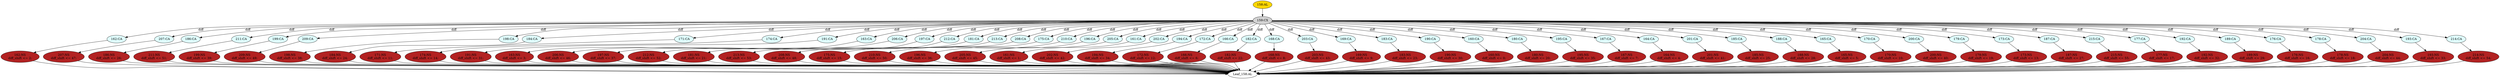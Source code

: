 strict digraph "" {
	node [label="\N"];
	"180:NS"	 [ast="<pyverilog.vparser.ast.NonblockingSubstitution object at 0x7f7d59d1cf10>",
		fillcolor=firebrick,
		label="180:NS
diff_shift <= 20;",
		statements="[<pyverilog.vparser.ast.NonblockingSubstitution object at 0x7f7d59d1cf10>]",
		style=filled,
		typ=NonblockingSubstitution];
	"Leaf_158:AL"	 [def_var="['diff_shift']",
		label="Leaf_158:AL"];
	"180:NS" -> "Leaf_158:AL"	 [cond="[]",
		lineno=None];
	"162:CA"	 [ast="<pyverilog.vparser.ast.Case object at 0x7f7d59d20910>",
		fillcolor=lightcyan,
		label="162:CA",
		statements="[]",
		style=filled,
		typ=Case];
	"162:NS"	 [ast="<pyverilog.vparser.ast.NonblockingSubstitution object at 0x7f7d59d20b50>",
		fillcolor=firebrick,
		label="162:NS
diff_shift <= 2;",
		statements="[<pyverilog.vparser.ast.NonblockingSubstitution object at 0x7f7d59d20b50>]",
		style=filled,
		typ=NonblockingSubstitution];
	"162:CA" -> "162:NS"	 [cond="[]",
		lineno=None];
	"197:NS"	 [ast="<pyverilog.vparser.ast.NonblockingSubstitution object at 0x7f7d59d20c90>",
		fillcolor=firebrick,
		label="197:NS
diff_shift <= 37;",
		statements="[<pyverilog.vparser.ast.NonblockingSubstitution object at 0x7f7d59d20c90>]",
		style=filled,
		typ=NonblockingSubstitution];
	"197:NS" -> "Leaf_158:AL"	 [cond="[]",
		lineno=None];
	"207:CA"	 [ast="<pyverilog.vparser.ast.Case object at 0x7f7d59d20dd0>",
		fillcolor=lightcyan,
		label="207:CA",
		statements="[]",
		style=filled,
		typ=Case];
	"207:NS"	 [ast="<pyverilog.vparser.ast.NonblockingSubstitution object at 0x7f7d59d20e50>",
		fillcolor=firebrick,
		label="207:NS
diff_shift <= 47;",
		statements="[<pyverilog.vparser.ast.NonblockingSubstitution object at 0x7f7d59d20e50>]",
		style=filled,
		typ=NonblockingSubstitution];
	"207:CA" -> "207:NS"	 [cond="[]",
		lineno=None];
	"186:CA"	 [ast="<pyverilog.vparser.ast.Case object at 0x7f7d59d20f90>",
		fillcolor=lightcyan,
		label="186:CA",
		statements="[]",
		style=filled,
		typ=Case];
	"186:NS"	 [ast="<pyverilog.vparser.ast.NonblockingSubstitution object at 0x7f7d59d26050>",
		fillcolor=firebrick,
		label="186:NS
diff_shift <= 26;",
		statements="[<pyverilog.vparser.ast.NonblockingSubstitution object at 0x7f7d59d26050>]",
		style=filled,
		typ=NonblockingSubstitution];
	"186:CA" -> "186:NS"	 [cond="[]",
		lineno=None];
	"172:NS"	 [ast="<pyverilog.vparser.ast.NonblockingSubstitution object at 0x7f7d59d26190>",
		fillcolor=firebrick,
		label="172:NS
diff_shift <= 12;",
		statements="[<pyverilog.vparser.ast.NonblockingSubstitution object at 0x7f7d59d26190>]",
		style=filled,
		typ=NonblockingSubstitution];
	"172:NS" -> "Leaf_158:AL"	 [cond="[]",
		lineno=None];
	"165:NS"	 [ast="<pyverilog.vparser.ast.NonblockingSubstitution object at 0x7f7d59d262d0>",
		fillcolor=firebrick,
		label="165:NS
diff_shift <= 5;",
		statements="[<pyverilog.vparser.ast.NonblockingSubstitution object at 0x7f7d59d262d0>]",
		style=filled,
		typ=NonblockingSubstitution];
	"165:NS" -> "Leaf_158:AL"	 [cond="[]",
		lineno=None];
	"211:CA"	 [ast="<pyverilog.vparser.ast.Case object at 0x7f7d59d26410>",
		fillcolor=lightcyan,
		label="211:CA",
		statements="[]",
		style=filled,
		typ=Case];
	"211:NS"	 [ast="<pyverilog.vparser.ast.NonblockingSubstitution object at 0x7f7d59d26490>",
		fillcolor=firebrick,
		label="211:NS
diff_shift <= 51;",
		statements="[<pyverilog.vparser.ast.NonblockingSubstitution object at 0x7f7d59d26490>]",
		style=filled,
		typ=NonblockingSubstitution];
	"211:CA" -> "211:NS"	 [cond="[]",
		lineno=None];
	"212:NS"	 [ast="<pyverilog.vparser.ast.NonblockingSubstitution object at 0x7f7d387e1890>",
		fillcolor=firebrick,
		label="212:NS
diff_shift <= 52;",
		statements="[<pyverilog.vparser.ast.NonblockingSubstitution object at 0x7f7d387e1890>]",
		style=filled,
		typ=NonblockingSubstitution];
	"212:NS" -> "Leaf_158:AL"	 [cond="[]",
		lineno=None];
	"199:CA"	 [ast="<pyverilog.vparser.ast.Case object at 0x7f7d59d26790>",
		fillcolor=lightcyan,
		label="199:CA",
		statements="[]",
		style=filled,
		typ=Case];
	"199:NS"	 [ast="<pyverilog.vparser.ast.NonblockingSubstitution object at 0x7f7d59d26810>",
		fillcolor=firebrick,
		label="199:NS
diff_shift <= 39;",
		statements="[<pyverilog.vparser.ast.NonblockingSubstitution object at 0x7f7d59d26810>]",
		style=filled,
		typ=NonblockingSubstitution];
	"199:CA" -> "199:NS"	 [cond="[]",
		lineno=None];
	"209:CA"	 [ast="<pyverilog.vparser.ast.Case object at 0x7f7d59d26990>",
		fillcolor=lightcyan,
		label="209:CA",
		statements="[]",
		style=filled,
		typ=Case];
	"209:NS"	 [ast="<pyverilog.vparser.ast.NonblockingSubstitution object at 0x7f7d59d26a10>",
		fillcolor=firebrick,
		label="209:NS
diff_shift <= 49;",
		statements="[<pyverilog.vparser.ast.NonblockingSubstitution object at 0x7f7d59d26a10>]",
		style=filled,
		typ=NonblockingSubstitution];
	"209:CA" -> "209:NS"	 [cond="[]",
		lineno=None];
	"193:NS"	 [ast="<pyverilog.vparser.ast.NonblockingSubstitution object at 0x7f7d59d26b90>",
		fillcolor=firebrick,
		label="193:NS
diff_shift <= 33;",
		statements="[<pyverilog.vparser.ast.NonblockingSubstitution object at 0x7f7d59d26b90>]",
		style=filled,
		typ=NonblockingSubstitution];
	"193:NS" -> "Leaf_158:AL"	 [cond="[]",
		lineno=None];
	"198:CA"	 [ast="<pyverilog.vparser.ast.Case object at 0x7f7d59d26cd0>",
		fillcolor=lightcyan,
		label="198:CA",
		statements="[]",
		style=filled,
		typ=Case];
	"198:NS"	 [ast="<pyverilog.vparser.ast.NonblockingSubstitution object at 0x7f7d59d26d50>",
		fillcolor=firebrick,
		label="198:NS
diff_shift <= 38;",
		statements="[<pyverilog.vparser.ast.NonblockingSubstitution object at 0x7f7d59d26d50>]",
		style=filled,
		typ=NonblockingSubstitution];
	"198:CA" -> "198:NS"	 [cond="[]",
		lineno=None];
	"204:NS"	 [ast="<pyverilog.vparser.ast.NonblockingSubstitution object at 0x7f7d59d26ed0>",
		fillcolor=firebrick,
		label="204:NS
diff_shift <= 44;",
		statements="[<pyverilog.vparser.ast.NonblockingSubstitution object at 0x7f7d59d26ed0>]",
		style=filled,
		typ=NonblockingSubstitution];
	"204:NS" -> "Leaf_158:AL"	 [cond="[]",
		lineno=None];
	"189:NS"	 [ast="<pyverilog.vparser.ast.NonblockingSubstitution object at 0x7f7d59d1cdd0>",
		fillcolor=firebrick,
		label="189:NS
diff_shift <= 29;",
		statements="[<pyverilog.vparser.ast.NonblockingSubstitution object at 0x7f7d59d1cdd0>]",
		style=filled,
		typ=NonblockingSubstitution];
	"189:NS" -> "Leaf_158:AL"	 [cond="[]",
		lineno=None];
	"184:CA"	 [ast="<pyverilog.vparser.ast.Case object at 0x7f7d382ceb10>",
		fillcolor=lightcyan,
		label="184:CA",
		statements="[]",
		style=filled,
		typ=Case];
	"184:NS"	 [ast="<pyverilog.vparser.ast.NonblockingSubstitution object at 0x7f7d382ce410>",
		fillcolor=firebrick,
		label="184:NS
diff_shift <= 24;",
		statements="[<pyverilog.vparser.ast.NonblockingSubstitution object at 0x7f7d382ce410>]",
		style=filled,
		typ=NonblockingSubstitution];
	"184:CA" -> "184:NS"	 [cond="[]",
		lineno=None];
	"171:CA"	 [ast="<pyverilog.vparser.ast.Case object at 0x7f7d387e1110>",
		fillcolor=lightcyan,
		label="171:CA",
		statements="[]",
		style=filled,
		typ=Case];
	"171:NS"	 [ast="<pyverilog.vparser.ast.NonblockingSubstitution object at 0x7f7d387e1b50>",
		fillcolor=firebrick,
		label="171:NS
diff_shift <= 11;",
		statements="[<pyverilog.vparser.ast.NonblockingSubstitution object at 0x7f7d387e1b50>]",
		style=filled,
		typ=NonblockingSubstitution];
	"171:CA" -> "171:NS"	 [cond="[]",
		lineno=None];
	"174:CA"	 [ast="<pyverilog.vparser.ast.Case object at 0x7f7d382d5390>",
		fillcolor=lightcyan,
		label="174:CA",
		statements="[]",
		style=filled,
		typ=Case];
	"174:NS"	 [ast="<pyverilog.vparser.ast.NonblockingSubstitution object at 0x7f7d382d5bd0>",
		fillcolor=firebrick,
		label="174:NS
diff_shift <= 14;",
		statements="[<pyverilog.vparser.ast.NonblockingSubstitution object at 0x7f7d382d5bd0>]",
		style=filled,
		typ=NonblockingSubstitution];
	"174:CA" -> "174:NS"	 [cond="[]",
		lineno=None];
	"191:CA"	 [ast="<pyverilog.vparser.ast.Case object at 0x7f7d387e1c50>",
		fillcolor=lightcyan,
		label="191:CA",
		statements="[]",
		style=filled,
		typ=Case];
	"191:NS"	 [ast="<pyverilog.vparser.ast.NonblockingSubstitution object at 0x7f7d387e1dd0>",
		fillcolor=firebrick,
		label="191:NS
diff_shift <= 31;",
		statements="[<pyverilog.vparser.ast.NonblockingSubstitution object at 0x7f7d387e1dd0>]",
		style=filled,
		typ=NonblockingSubstitution];
	"191:CA" -> "191:NS"	 [cond="[]",
		lineno=None];
	"163:CA"	 [ast="<pyverilog.vparser.ast.Case object at 0x7f7d59d265d0>",
		fillcolor=lightcyan,
		label="163:CA",
		statements="[]",
		style=filled,
		typ=Case];
	"163:NS"	 [ast="<pyverilog.vparser.ast.NonblockingSubstitution object at 0x7f7d59d26650>",
		fillcolor=firebrick,
		label="163:NS
diff_shift <= 3;",
		statements="[<pyverilog.vparser.ast.NonblockingSubstitution object at 0x7f7d59d26650>]",
		style=filled,
		typ=NonblockingSubstitution];
	"163:CA" -> "163:NS"	 [cond="[]",
		lineno=None];
	"167:NS"	 [ast="<pyverilog.vparser.ast.NonblockingSubstitution object at 0x7f7d387e18d0>",
		fillcolor=firebrick,
		label="167:NS
diff_shift <= 7;",
		statements="[<pyverilog.vparser.ast.NonblockingSubstitution object at 0x7f7d387e18d0>]",
		style=filled,
		typ=NonblockingSubstitution];
	"167:NS" -> "Leaf_158:AL"	 [cond="[]",
		lineno=None];
	"176:NS"	 [ast="<pyverilog.vparser.ast.NonblockingSubstitution object at 0x7f7d387e1090>",
		fillcolor=firebrick,
		label="176:NS
diff_shift <= 16;",
		statements="[<pyverilog.vparser.ast.NonblockingSubstitution object at 0x7f7d387e1090>]",
		style=filled,
		typ=NonblockingSubstitution];
	"176:NS" -> "Leaf_158:AL"	 [cond="[]",
		lineno=None];
	"206:CA"	 [ast="<pyverilog.vparser.ast.Case object at 0x7f7d387e1e10>",
		fillcolor=lightcyan,
		label="206:CA",
		statements="[]",
		style=filled,
		typ=Case];
	"206:NS"	 [ast="<pyverilog.vparser.ast.NonblockingSubstitution object at 0x7f7d387e1d90>",
		fillcolor=firebrick,
		label="206:NS
diff_shift <= 46;",
		statements="[<pyverilog.vparser.ast.NonblockingSubstitution object at 0x7f7d387e1d90>]",
		style=filled,
		typ=NonblockingSubstitution];
	"206:CA" -> "206:NS"	 [cond="[]",
		lineno=None];
	"159:CX"	 [ast="<pyverilog.vparser.ast.CasexStatement object at 0x7f7d38e7ae90>",
		fillcolor=lightgray,
		label="159:CX",
		statements="[]",
		style=filled,
		typ=CasexStatement];
	"159:CX" -> "162:CA"	 [cond="['diff']",
		label=diff,
		lineno=159];
	"159:CX" -> "207:CA"	 [cond="['diff']",
		label=diff,
		lineno=159];
	"159:CX" -> "186:CA"	 [cond="['diff']",
		label=diff,
		lineno=159];
	"159:CX" -> "211:CA"	 [cond="['diff']",
		label=diff,
		lineno=159];
	"159:CX" -> "199:CA"	 [cond="['diff']",
		label=diff,
		lineno=159];
	"159:CX" -> "209:CA"	 [cond="['diff']",
		label=diff,
		lineno=159];
	"159:CX" -> "198:CA"	 [cond="['diff']",
		label=diff,
		lineno=159];
	"159:CX" -> "184:CA"	 [cond="['diff']",
		label=diff,
		lineno=159];
	"159:CX" -> "171:CA"	 [cond="['diff']",
		label=diff,
		lineno=159];
	"159:CX" -> "174:CA"	 [cond="['diff']",
		label=diff,
		lineno=159];
	"159:CX" -> "191:CA"	 [cond="['diff']",
		label=diff,
		lineno=159];
	"159:CX" -> "163:CA"	 [cond="['diff']",
		label=diff,
		lineno=159];
	"159:CX" -> "206:CA"	 [cond="['diff']",
		label=diff,
		lineno=159];
	"197:CA"	 [ast="<pyverilog.vparser.ast.Case object at 0x7f7d59d3ad90>",
		fillcolor=lightcyan,
		label="197:CA",
		statements="[]",
		style=filled,
		typ=Case];
	"159:CX" -> "197:CA"	 [cond="['diff']",
		label=diff,
		lineno=159];
	"212:CA"	 [ast="<pyverilog.vparser.ast.Case object at 0x7f7d59cc3d90>",
		fillcolor=lightcyan,
		label="212:CA",
		statements="[]",
		style=filled,
		typ=Case];
	"159:CX" -> "212:CA"	 [cond="['diff']",
		label=diff,
		lineno=159];
	"181:CA"	 [ast="<pyverilog.vparser.ast.Case object at 0x7f7d59d315d0>",
		fillcolor=lightcyan,
		label="181:CA",
		statements="[]",
		style=filled,
		typ=Case];
	"159:CX" -> "181:CA"	 [cond="['diff']",
		label=diff,
		lineno=159];
	"213:CA"	 [ast="<pyverilog.vparser.ast.Case object at 0x7f7d59cc3e10>",
		fillcolor=lightcyan,
		label="213:CA",
		statements="[]",
		style=filled,
		typ=Case];
	"159:CX" -> "213:CA"	 [cond="['diff']",
		label=diff,
		lineno=159];
	"208:CA"	 [ast="<pyverilog.vparser.ast.Case object at 0x7f7d59cc3950>",
		fillcolor=lightcyan,
		label="208:CA",
		statements="[]",
		style=filled,
		typ=Case];
	"159:CX" -> "208:CA"	 [cond="['diff']",
		label=diff,
		lineno=159];
	"175:CA"	 [ast="<pyverilog.vparser.ast.Case object at 0x7f7d382d5610>",
		fillcolor=lightcyan,
		label="175:CA",
		statements="[]",
		style=filled,
		typ=Case];
	"159:CX" -> "175:CA"	 [cond="['diff']",
		label=diff,
		lineno=159];
	"210:CA"	 [ast="<pyverilog.vparser.ast.Case object at 0x7f7d59cc3b50>",
		fillcolor=lightcyan,
		label="210:CA",
		statements="[]",
		style=filled,
		typ=Case];
	"159:CX" -> "210:CA"	 [cond="['diff']",
		label=diff,
		lineno=159];
	"196:CA"	 [ast="<pyverilog.vparser.ast.Case object at 0x7f7d59d3ab90>",
		fillcolor=lightcyan,
		label="196:CA",
		statements="[]",
		style=filled,
		typ=Case];
	"159:CX" -> "196:CA"	 [cond="['diff']",
		label=diff,
		lineno=159];
	"205:CA"	 [ast="<pyverilog.vparser.ast.Case object at 0x7f7d59cc3750>",
		fillcolor=lightcyan,
		label="205:CA",
		statements="[]",
		style=filled,
		typ=Case];
	"159:CX" -> "205:CA"	 [cond="['diff']",
		label=diff,
		lineno=159];
	"161:CA"	 [ast="<pyverilog.vparser.ast.Case object at 0x7f7d38a797d0>",
		fillcolor=lightcyan,
		label="161:CA",
		statements="[]",
		style=filled,
		typ=Case];
	"159:CX" -> "161:CA"	 [cond="['diff']",
		label=diff,
		lineno=159];
	"202:CA"	 [ast="<pyverilog.vparser.ast.Case object at 0x7f7d59cc32d0>",
		fillcolor=lightcyan,
		label="202:CA",
		statements="[]",
		style=filled,
		typ=Case];
	"159:CX" -> "202:CA"	 [cond="['diff']",
		label=diff,
		lineno=159];
	"194:CA"	 [ast="<pyverilog.vparser.ast.Case object at 0x7f7d59d3a790>",
		fillcolor=lightcyan,
		label="194:CA",
		statements="[]",
		style=filled,
		typ=Case];
	"159:CX" -> "194:CA"	 [cond="['diff']",
		label=diff,
		lineno=159];
	"172:CA"	 [ast="<pyverilog.vparser.ast.Case object at 0x7f7d382d5c90>",
		fillcolor=lightcyan,
		label="172:CA",
		statements="[]",
		style=filled,
		typ=Case];
	"159:CX" -> "172:CA"	 [cond="['diff']",
		label=diff,
		lineno=159];
	"166:CA"	 [ast="<pyverilog.vparser.ast.Case object at 0x7f7d38a79f10>",
		fillcolor=lightcyan,
		label="166:CA",
		statements="[]",
		style=filled,
		typ=Case];
	"159:CX" -> "166:CA"	 [cond="['diff']",
		label=diff,
		lineno=159];
	"182:CA"	 [ast="<pyverilog.vparser.ast.Case object at 0x7f7d59d317d0>",
		fillcolor=lightcyan,
		label="182:CA",
		statements="[]",
		style=filled,
		typ=Case];
	"159:CX" -> "182:CA"	 [cond="['diff']",
		label=diff,
		lineno=159];
	"168:CA"	 [ast="<pyverilog.vparser.ast.Case object at 0x7f7d382d5cd0>",
		fillcolor=lightcyan,
		label="168:CA",
		statements="[]",
		style=filled,
		typ=Case];
	"159:CX" -> "168:CA"	 [cond="['diff']",
		label=diff,
		lineno=159];
	"203:CA"	 [ast="<pyverilog.vparser.ast.Case object at 0x7f7d59cc3450>",
		fillcolor=lightcyan,
		label="203:CA",
		statements="[]",
		style=filled,
		typ=Case];
	"159:CX" -> "203:CA"	 [cond="['diff']",
		label=diff,
		lineno=159];
	"169:CA"	 [ast="<pyverilog.vparser.ast.Case object at 0x7f7d382d5410>",
		fillcolor=lightcyan,
		label="169:CA",
		statements="[]",
		style=filled,
		typ=Case];
	"159:CX" -> "169:CA"	 [cond="['diff']",
		label=diff,
		lineno=159];
	"183:CA"	 [ast="<pyverilog.vparser.ast.Case object at 0x7f7d59d319d0>",
		fillcolor=lightcyan,
		label="183:CA",
		statements="[]",
		style=filled,
		typ=Case];
	"159:CX" -> "183:CA"	 [cond="['diff']",
		label=diff,
		lineno=159];
	"190:CA"	 [ast="<pyverilog.vparser.ast.Case object at 0x7f7d59d3a2d0>",
		fillcolor=lightcyan,
		label="190:CA",
		statements="[]",
		style=filled,
		typ=Case];
	"159:CX" -> "190:CA"	 [cond="['diff']",
		label=diff,
		lineno=159];
	"160:CA"	 [ast="<pyverilog.vparser.ast.Case object at 0x7f7d38a7edd0>",
		fillcolor=lightcyan,
		label="160:CA",
		statements="[]",
		style=filled,
		typ=Case];
	"159:CX" -> "160:CA"	 [cond="['diff']",
		label=diff,
		lineno=159];
	"180:CA"	 [ast="<pyverilog.vparser.ast.Case object at 0x7f7d59d31510>",
		fillcolor=lightcyan,
		label="180:CA",
		statements="[]",
		style=filled,
		typ=Case];
	"159:CX" -> "180:CA"	 [cond="['diff']",
		label=diff,
		lineno=159];
	"195:CA"	 [ast="<pyverilog.vparser.ast.Case object at 0x7f7d59d3a990>",
		fillcolor=lightcyan,
		label="195:CA",
		statements="[]",
		style=filled,
		typ=Case];
	"159:CX" -> "195:CA"	 [cond="['diff']",
		label=diff,
		lineno=159];
	"167:CA"	 [ast="<pyverilog.vparser.ast.Case object at 0x7f7d382d5150>",
		fillcolor=lightcyan,
		label="167:CA",
		statements="[]",
		style=filled,
		typ=Case];
	"159:CX" -> "167:CA"	 [cond="['diff']",
		label=diff,
		lineno=159];
	"164:CA"	 [ast="<pyverilog.vparser.ast.Case object at 0x7f7d38a795d0>",
		fillcolor=lightcyan,
		label="164:CA",
		statements="[]",
		style=filled,
		typ=Case];
	"159:CX" -> "164:CA"	 [cond="['diff']",
		label=diff,
		lineno=159];
	"201:CA"	 [ast="<pyverilog.vparser.ast.Case object at 0x7f7d59cc3090>",
		fillcolor=lightcyan,
		label="201:CA",
		statements="[]",
		style=filled,
		typ=Case];
	"159:CX" -> "201:CA"	 [cond="['diff']",
		label=diff,
		lineno=159];
	"185:CA"	 [ast="<pyverilog.vparser.ast.Case object at 0x7f7d59d31bd0>",
		fillcolor=lightcyan,
		label="185:CA",
		statements="[]",
		style=filled,
		typ=Case];
	"159:CX" -> "185:CA"	 [cond="['diff']",
		label=diff,
		lineno=159];
	"188:CA"	 [ast="<pyverilog.vparser.ast.Case object at 0x7f7d59d31fd0>",
		fillcolor=lightcyan,
		label="188:CA",
		statements="[]",
		style=filled,
		typ=Case];
	"159:CX" -> "188:CA"	 [cond="['diff']",
		label=diff,
		lineno=159];
	"165:CA"	 [ast="<pyverilog.vparser.ast.Case object at 0x7f7d38a793d0>",
		fillcolor=lightcyan,
		label="165:CA",
		statements="[]",
		style=filled,
		typ=Case];
	"159:CX" -> "165:CA"	 [cond="['diff']",
		label=diff,
		lineno=159];
	"170:CA"	 [ast="<pyverilog.vparser.ast.Case object at 0x7f7d382d5110>",
		fillcolor=lightcyan,
		label="170:CA",
		statements="[]",
		style=filled,
		typ=Case];
	"159:CX" -> "170:CA"	 [cond="['diff']",
		label=diff,
		lineno=159];
	"200:CA"	 [ast="<pyverilog.vparser.ast.Case object at 0x7f7d59d3ae50>",
		fillcolor=lightcyan,
		label="200:CA",
		statements="[]",
		style=filled,
		typ=Case];
	"159:CX" -> "200:CA"	 [cond="['diff']",
		label=diff,
		lineno=159];
	"179:CA"	 [ast="<pyverilog.vparser.ast.Case object at 0x7f7d59d31310>",
		fillcolor=lightcyan,
		label="179:CA",
		statements="[]",
		style=filled,
		typ=Case];
	"159:CX" -> "179:CA"	 [cond="['diff']",
		label=diff,
		lineno=159];
	"173:CA"	 [ast="<pyverilog.vparser.ast.Case object at 0x7f7d382d50d0>",
		fillcolor=lightcyan,
		label="173:CA",
		statements="[]",
		style=filled,
		typ=Case];
	"159:CX" -> "173:CA"	 [cond="['diff']",
		label=diff,
		lineno=159];
	"187:CA"	 [ast="<pyverilog.vparser.ast.Case object at 0x7f7d59d31dd0>",
		fillcolor=lightcyan,
		label="187:CA",
		statements="[]",
		style=filled,
		typ=Case];
	"159:CX" -> "187:CA"	 [cond="['diff']",
		label=diff,
		lineno=159];
	"215:CA"	 [ast="<pyverilog.vparser.ast.Case object at 0x7f7d59ccc250>",
		fillcolor=lightcyan,
		label="215:CA",
		statements="[]",
		style=filled,
		typ=Case];
	"159:CX" -> "215:CA"	 [cond="['diff']",
		label=diff,
		lineno=159];
	"177:CA"	 [ast="<pyverilog.vparser.ast.Case object at 0x7f7d59d31050>",
		fillcolor=lightcyan,
		label="177:CA",
		statements="[]",
		style=filled,
		typ=Case];
	"159:CX" -> "177:CA"	 [cond="['diff']",
		label=diff,
		lineno=159];
	"192:CA"	 [ast="<pyverilog.vparser.ast.Case object at 0x7f7d59d3a4d0>",
		fillcolor=lightcyan,
		label="192:CA",
		statements="[]",
		style=filled,
		typ=Case];
	"159:CX" -> "192:CA"	 [cond="['diff']",
		label=diff,
		lineno=159];
	"189:CA"	 [ast="<pyverilog.vparser.ast.Case object at 0x7f7d59d3a210>",
		fillcolor=lightcyan,
		label="189:CA",
		statements="[]",
		style=filled,
		typ=Case];
	"159:CX" -> "189:CA"	 [cond="['diff']",
		label=diff,
		lineno=159];
	"176:CA"	 [ast="<pyverilog.vparser.ast.Case object at 0x7f7d387d9dd0>",
		fillcolor=lightcyan,
		label="176:CA",
		statements="[]",
		style=filled,
		typ=Case];
	"159:CX" -> "176:CA"	 [cond="['diff']",
		label=diff,
		lineno=159];
	"178:CA"	 [ast="<pyverilog.vparser.ast.Case object at 0x7f7d59d31110>",
		fillcolor=lightcyan,
		label="178:CA",
		statements="[]",
		style=filled,
		typ=Case];
	"159:CX" -> "178:CA"	 [cond="['diff']",
		label=diff,
		lineno=159];
	"204:CA"	 [ast="<pyverilog.vparser.ast.Case object at 0x7f7d59cc3690>",
		fillcolor=lightcyan,
		label="204:CA",
		statements="[]",
		style=filled,
		typ=Case];
	"159:CX" -> "204:CA"	 [cond="['diff']",
		label=diff,
		lineno=159];
	"193:CA"	 [ast="<pyverilog.vparser.ast.Case object at 0x7f7d59d3a6d0>",
		fillcolor=lightcyan,
		label="193:CA",
		statements="[]",
		style=filled,
		typ=Case];
	"159:CX" -> "193:CA"	 [cond="['diff']",
		label=diff,
		lineno=159];
	"214:CA"	 [ast="<pyverilog.vparser.ast.Case object at 0x7f7d59ccc050>",
		fillcolor=lightcyan,
		label="214:CA",
		statements="[]",
		style=filled,
		typ=Case];
	"159:CX" -> "214:CA"	 [cond="['diff']",
		label=diff,
		lineno=159];
	"192:NS"	 [ast="<pyverilog.vparser.ast.NonblockingSubstitution object at 0x7f7d59d3a550>",
		fillcolor=firebrick,
		label="192:NS
diff_shift <= 32;",
		statements="[<pyverilog.vparser.ast.NonblockingSubstitution object at 0x7f7d59d3a550>]",
		style=filled,
		typ=NonblockingSubstitution];
	"192:NS" -> "Leaf_158:AL"	 [cond="[]",
		lineno=None];
	"215:NS"	 [ast="<pyverilog.vparser.ast.NonblockingSubstitution object at 0x7f7d59ccc2d0>",
		fillcolor=firebrick,
		label="215:NS
diff_shift <= 55;",
		statements="[<pyverilog.vparser.ast.NonblockingSubstitution object at 0x7f7d59ccc2d0>]",
		style=filled,
		typ=NonblockingSubstitution];
	"215:NS" -> "Leaf_158:AL"	 [cond="[]",
		lineno=None];
	"166:NS"	 [ast="<pyverilog.vparser.ast.NonblockingSubstitution object at 0x7f7d38a79d50>",
		fillcolor=firebrick,
		label="166:NS
diff_shift <= 6;",
		statements="[<pyverilog.vparser.ast.NonblockingSubstitution object at 0x7f7d38a79d50>]",
		style=filled,
		typ=NonblockingSubstitution];
	"166:NS" -> "Leaf_158:AL"	 [cond="[]",
		lineno=None];
	"163:NS" -> "Leaf_158:AL"	 [cond="[]",
		lineno=None];
	"197:CA" -> "197:NS"	 [cond="[]",
		lineno=None];
	"212:CA" -> "212:NS"	 [cond="[]",
		lineno=None];
	"181:NS"	 [ast="<pyverilog.vparser.ast.NonblockingSubstitution object at 0x7f7d59d31650>",
		fillcolor=firebrick,
		label="181:NS
diff_shift <= 21;",
		statements="[<pyverilog.vparser.ast.NonblockingSubstitution object at 0x7f7d59d31650>]",
		style=filled,
		typ=NonblockingSubstitution];
	"181:CA" -> "181:NS"	 [cond="[]",
		lineno=None];
	"213:NS"	 [ast="<pyverilog.vparser.ast.NonblockingSubstitution object at 0x7f7d59cc3e90>",
		fillcolor=firebrick,
		label="213:NS
diff_shift <= 53;",
		statements="[<pyverilog.vparser.ast.NonblockingSubstitution object at 0x7f7d59cc3e90>]",
		style=filled,
		typ=NonblockingSubstitution];
	"213:CA" -> "213:NS"	 [cond="[]",
		lineno=None];
	"177:NS"	 [ast="<pyverilog.vparser.ast.NonblockingSubstitution object at 0x7f7d387e10d0>",
		fillcolor=firebrick,
		label="177:NS
diff_shift <= 17;",
		statements="[<pyverilog.vparser.ast.NonblockingSubstitution object at 0x7f7d387e10d0>]",
		style=filled,
		typ=NonblockingSubstitution];
	"177:NS" -> "Leaf_158:AL"	 [cond="[]",
		lineno=None];
	"214:NS"	 [ast="<pyverilog.vparser.ast.NonblockingSubstitution object at 0x7f7d59ccc0d0>",
		fillcolor=firebrick,
		label="214:NS
diff_shift <= 54;",
		statements="[<pyverilog.vparser.ast.NonblockingSubstitution object at 0x7f7d59ccc0d0>]",
		style=filled,
		typ=NonblockingSubstitution];
	"214:NS" -> "Leaf_158:AL"	 [cond="[]",
		lineno=None];
	"178:NS"	 [ast="<pyverilog.vparser.ast.NonblockingSubstitution object at 0x7f7d59d31190>",
		fillcolor=firebrick,
		label="178:NS
diff_shift <= 18;",
		statements="[<pyverilog.vparser.ast.NonblockingSubstitution object at 0x7f7d59d31190>]",
		style=filled,
		typ=NonblockingSubstitution];
	"178:NS" -> "Leaf_158:AL"	 [cond="[]",
		lineno=None];
	"175:NS"	 [ast="<pyverilog.vparser.ast.NonblockingSubstitution object at 0x7f7d382d5b90>",
		fillcolor=firebrick,
		label="175:NS
diff_shift <= 15;",
		statements="[<pyverilog.vparser.ast.NonblockingSubstitution object at 0x7f7d382d5b90>]",
		style=filled,
		typ=NonblockingSubstitution];
	"175:NS" -> "Leaf_158:AL"	 [cond="[]",
		lineno=None];
	"187:NS"	 [ast="<pyverilog.vparser.ast.NonblockingSubstitution object at 0x7f7d59d31e50>",
		fillcolor=firebrick,
		label="187:NS
diff_shift <= 27;",
		statements="[<pyverilog.vparser.ast.NonblockingSubstitution object at 0x7f7d59d31e50>]",
		style=filled,
		typ=NonblockingSubstitution];
	"187:NS" -> "Leaf_158:AL"	 [cond="[]",
		lineno=None];
	"195:NS"	 [ast="<pyverilog.vparser.ast.NonblockingSubstitution object at 0x7f7d59d3aa10>",
		fillcolor=firebrick,
		label="195:NS
diff_shift <= 35;",
		statements="[<pyverilog.vparser.ast.NonblockingSubstitution object at 0x7f7d59d3aa10>]",
		style=filled,
		typ=NonblockingSubstitution];
	"195:NS" -> "Leaf_158:AL"	 [cond="[]",
		lineno=None];
	"208:NS"	 [ast="<pyverilog.vparser.ast.NonblockingSubstitution object at 0x7f7d59cc39d0>",
		fillcolor=firebrick,
		label="208:NS
diff_shift <= 48;",
		statements="[<pyverilog.vparser.ast.NonblockingSubstitution object at 0x7f7d59cc39d0>]",
		style=filled,
		typ=NonblockingSubstitution];
	"208:CA" -> "208:NS"	 [cond="[]",
		lineno=None];
	"175:CA" -> "175:NS"	 [cond="[]",
		lineno=None];
	"168:NS"	 [ast="<pyverilog.vparser.ast.NonblockingSubstitution object at 0x7f7d382d5c50>",
		fillcolor=firebrick,
		label="168:NS
diff_shift <= 8;",
		statements="[<pyverilog.vparser.ast.NonblockingSubstitution object at 0x7f7d382d5c50>]",
		style=filled,
		typ=NonblockingSubstitution];
	"168:NS" -> "Leaf_158:AL"	 [cond="[]",
		lineno=None];
	"164:NS"	 [ast="<pyverilog.vparser.ast.NonblockingSubstitution object at 0x7f7d38a79550>",
		fillcolor=firebrick,
		label="164:NS
diff_shift <= 4;",
		statements="[<pyverilog.vparser.ast.NonblockingSubstitution object at 0x7f7d38a79550>]",
		style=filled,
		typ=NonblockingSubstitution];
	"164:NS" -> "Leaf_158:AL"	 [cond="[]",
		lineno=None];
	"210:NS"	 [ast="<pyverilog.vparser.ast.NonblockingSubstitution object at 0x7f7d59cc3bd0>",
		fillcolor=firebrick,
		label="210:NS
diff_shift <= 50;",
		statements="[<pyverilog.vparser.ast.NonblockingSubstitution object at 0x7f7d59cc3bd0>]",
		style=filled,
		typ=NonblockingSubstitution];
	"210:CA" -> "210:NS"	 [cond="[]",
		lineno=None];
	"170:NS"	 [ast="<pyverilog.vparser.ast.NonblockingSubstitution object at 0x7f7d382d56d0>",
		fillcolor=firebrick,
		label="170:NS
diff_shift <= 10;",
		statements="[<pyverilog.vparser.ast.NonblockingSubstitution object at 0x7f7d382d56d0>]",
		style=filled,
		typ=NonblockingSubstitution];
	"170:NS" -> "Leaf_158:AL"	 [cond="[]",
		lineno=None];
	"182:NS"	 [ast="<pyverilog.vparser.ast.NonblockingSubstitution object at 0x7f7d59d31850>",
		fillcolor=firebrick,
		label="182:NS
diff_shift <= 22;",
		statements="[<pyverilog.vparser.ast.NonblockingSubstitution object at 0x7f7d59d31850>]",
		style=filled,
		typ=NonblockingSubstitution];
	"182:NS" -> "Leaf_158:AL"	 [cond="[]",
		lineno=None];
	"185:NS"	 [ast="<pyverilog.vparser.ast.NonblockingSubstitution object at 0x7f7d59d31c50>",
		fillcolor=firebrick,
		label="185:NS
diff_shift <= 25;",
		statements="[<pyverilog.vparser.ast.NonblockingSubstitution object at 0x7f7d59d31c50>]",
		style=filled,
		typ=NonblockingSubstitution];
	"185:NS" -> "Leaf_158:AL"	 [cond="[]",
		lineno=None];
	"196:NS"	 [ast="<pyverilog.vparser.ast.NonblockingSubstitution object at 0x7f7d59d3ac10>",
		fillcolor=firebrick,
		label="196:NS
diff_shift <= 36;",
		statements="[<pyverilog.vparser.ast.NonblockingSubstitution object at 0x7f7d59d3ac10>]",
		style=filled,
		typ=NonblockingSubstitution];
	"196:CA" -> "196:NS"	 [cond="[]",
		lineno=None];
	"205:NS"	 [ast="<pyverilog.vparser.ast.NonblockingSubstitution object at 0x7f7d59cc3790>",
		fillcolor=firebrick,
		label="205:NS
diff_shift <= 45;",
		statements="[<pyverilog.vparser.ast.NonblockingSubstitution object at 0x7f7d59cc3790>]",
		style=filled,
		typ=NonblockingSubstitution];
	"205:CA" -> "205:NS"	 [cond="[]",
		lineno=None];
	"161:NS"	 [ast="<pyverilog.vparser.ast.NonblockingSubstitution object at 0x7f7d38a792d0>",
		fillcolor=firebrick,
		label="161:NS
diff_shift <= 1;",
		statements="[<pyverilog.vparser.ast.NonblockingSubstitution object at 0x7f7d38a792d0>]",
		style=filled,
		typ=NonblockingSubstitution];
	"161:CA" -> "161:NS"	 [cond="[]",
		lineno=None];
	"203:NS"	 [ast="<pyverilog.vparser.ast.NonblockingSubstitution object at 0x7f7d59cc3510>",
		fillcolor=firebrick,
		label="203:NS
diff_shift <= 43;",
		statements="[<pyverilog.vparser.ast.NonblockingSubstitution object at 0x7f7d59cc3510>]",
		style=filled,
		typ=NonblockingSubstitution];
	"203:NS" -> "Leaf_158:AL"	 [cond="[]",
		lineno=None];
	"200:NS"	 [ast="<pyverilog.vparser.ast.NonblockingSubstitution object at 0x7f7d59d3aed0>",
		fillcolor=firebrick,
		label="200:NS
diff_shift <= 40;",
		statements="[<pyverilog.vparser.ast.NonblockingSubstitution object at 0x7f7d59d3aed0>]",
		style=filled,
		typ=NonblockingSubstitution];
	"200:NS" -> "Leaf_158:AL"	 [cond="[]",
		lineno=None];
	"202:NS"	 [ast="<pyverilog.vparser.ast.NonblockingSubstitution object at 0x7f7d59cc3310>",
		fillcolor=firebrick,
		label="202:NS
diff_shift <= 42;",
		statements="[<pyverilog.vparser.ast.NonblockingSubstitution object at 0x7f7d59cc3310>]",
		style=filled,
		typ=NonblockingSubstitution];
	"202:CA" -> "202:NS"	 [cond="[]",
		lineno=None];
	"194:NS"	 [ast="<pyverilog.vparser.ast.NonblockingSubstitution object at 0x7f7d59d3a810>",
		fillcolor=firebrick,
		label="194:NS
diff_shift <= 34;",
		statements="[<pyverilog.vparser.ast.NonblockingSubstitution object at 0x7f7d59d3a810>]",
		style=filled,
		typ=NonblockingSubstitution];
	"194:CA" -> "194:NS"	 [cond="[]",
		lineno=None];
	"171:NS" -> "Leaf_158:AL"	 [cond="[]",
		lineno=None];
	"211:NS" -> "Leaf_158:AL"	 [cond="[]",
		lineno=None];
	"207:NS" -> "Leaf_158:AL"	 [cond="[]",
		lineno=None];
	"186:NS" -> "Leaf_158:AL"	 [cond="[]",
		lineno=None];
	"196:NS" -> "Leaf_158:AL"	 [cond="[]",
		lineno=None];
	"172:CA" -> "172:NS"	 [cond="[]",
		lineno=None];
	"191:NS" -> "Leaf_158:AL"	 [cond="[]",
		lineno=None];
	"166:CA" -> "166:NS"	 [cond="[]",
		lineno=None];
	"182:CA" -> "182:NS"	 [cond="[]",
		lineno=None];
	"168:CA" -> "168:NS"	 [cond="[]",
		lineno=None];
	"203:CA" -> "203:NS"	 [cond="[]",
		lineno=None];
	"169:NS"	 [ast="<pyverilog.vparser.ast.NonblockingSubstitution object at 0x7f7d382d5350>",
		fillcolor=firebrick,
		label="169:NS
diff_shift <= 9;",
		statements="[<pyverilog.vparser.ast.NonblockingSubstitution object at 0x7f7d382d5350>]",
		style=filled,
		typ=NonblockingSubstitution];
	"169:CA" -> "169:NS"	 [cond="[]",
		lineno=None];
	"201:NS"	 [ast="<pyverilog.vparser.ast.NonblockingSubstitution object at 0x7f7d59cc3110>",
		fillcolor=firebrick,
		label="201:NS
diff_shift <= 41;",
		statements="[<pyverilog.vparser.ast.NonblockingSubstitution object at 0x7f7d59cc3110>]",
		style=filled,
		typ=NonblockingSubstitution];
	"201:NS" -> "Leaf_158:AL"	 [cond="[]",
		lineno=None];
	"206:NS" -> "Leaf_158:AL"	 [cond="[]",
		lineno=None];
	"183:NS"	 [ast="<pyverilog.vparser.ast.NonblockingSubstitution object at 0x7f7d59d31a50>",
		fillcolor=firebrick,
		label="183:NS
diff_shift <= 23;",
		statements="[<pyverilog.vparser.ast.NonblockingSubstitution object at 0x7f7d59d31a50>]",
		style=filled,
		typ=NonblockingSubstitution];
	"183:CA" -> "183:NS"	 [cond="[]",
		lineno=None];
	"179:NS"	 [ast="<pyverilog.vparser.ast.NonblockingSubstitution object at 0x7f7d59d31390>",
		fillcolor=firebrick,
		label="179:NS
diff_shift <= 19;",
		statements="[<pyverilog.vparser.ast.NonblockingSubstitution object at 0x7f7d59d31390>]",
		style=filled,
		typ=NonblockingSubstitution];
	"179:NS" -> "Leaf_158:AL"	 [cond="[]",
		lineno=None];
	"190:NS"	 [ast="<pyverilog.vparser.ast.NonblockingSubstitution object at 0x7f7d59d3a350>",
		fillcolor=firebrick,
		label="190:NS
diff_shift <= 30;",
		statements="[<pyverilog.vparser.ast.NonblockingSubstitution object at 0x7f7d59d3a350>]",
		style=filled,
		typ=NonblockingSubstitution];
	"190:CA" -> "190:NS"	 [cond="[]",
		lineno=None];
	"188:NS"	 [ast="<pyverilog.vparser.ast.NonblockingSubstitution object at 0x7f7d59d3a090>",
		fillcolor=firebrick,
		label="188:NS
diff_shift <= 28;",
		statements="[<pyverilog.vparser.ast.NonblockingSubstitution object at 0x7f7d59d3a090>]",
		style=filled,
		typ=NonblockingSubstitution];
	"188:NS" -> "Leaf_158:AL"	 [cond="[]",
		lineno=None];
	"173:NS"	 [ast="<pyverilog.vparser.ast.NonblockingSubstitution object at 0x7f7d382d5fd0>",
		fillcolor=firebrick,
		label="173:NS
diff_shift <= 13;",
		statements="[<pyverilog.vparser.ast.NonblockingSubstitution object at 0x7f7d382d5fd0>]",
		style=filled,
		typ=NonblockingSubstitution];
	"173:NS" -> "Leaf_158:AL"	 [cond="[]",
		lineno=None];
	"160:NS"	 [ast="<pyverilog.vparser.ast.NonblockingSubstitution object at 0x7f7d38a7ef50>",
		fillcolor=firebrick,
		label="160:NS
diff_shift <= 0;",
		statements="[<pyverilog.vparser.ast.NonblockingSubstitution object at 0x7f7d38a7ef50>]",
		style=filled,
		typ=NonblockingSubstitution];
	"160:CA" -> "160:NS"	 [cond="[]",
		lineno=None];
	"180:CA" -> "180:NS"	 [cond="[]",
		lineno=None];
	"195:CA" -> "195:NS"	 [cond="[]",
		lineno=None];
	"208:NS" -> "Leaf_158:AL"	 [cond="[]",
		lineno=None];
	"184:NS" -> "Leaf_158:AL"	 [cond="[]",
		lineno=None];
	"198:NS" -> "Leaf_158:AL"	 [cond="[]",
		lineno=None];
	"167:CA" -> "167:NS"	 [cond="[]",
		lineno=None];
	"164:CA" -> "164:NS"	 [cond="[]",
		lineno=None];
	"209:NS" -> "Leaf_158:AL"	 [cond="[]",
		lineno=None];
	"201:CA" -> "201:NS"	 [cond="[]",
		lineno=None];
	"183:NS" -> "Leaf_158:AL"	 [cond="[]",
		lineno=None];
	"158:AL"	 [ast="<pyverilog.vparser.ast.Always object at 0x7f7d59ccc490>",
		clk_sens=False,
		fillcolor=gold,
		label="158:AL",
		sens="['diff']",
		statements="[]",
		style=filled,
		typ=Always,
		use_var="['diff']"];
	"158:AL" -> "159:CX"	 [cond="[]",
		lineno=None];
	"185:CA" -> "185:NS"	 [cond="[]",
		lineno=None];
	"188:CA" -> "188:NS"	 [cond="[]",
		lineno=None];
	"165:CA" -> "165:NS"	 [cond="[]",
		lineno=None];
	"170:CA" -> "170:NS"	 [cond="[]",
		lineno=None];
	"174:NS" -> "Leaf_158:AL"	 [cond="[]",
		lineno=None];
	"200:CA" -> "200:NS"	 [cond="[]",
		lineno=None];
	"179:CA" -> "179:NS"	 [cond="[]",
		lineno=None];
	"173:CA" -> "173:NS"	 [cond="[]",
		lineno=None];
	"187:CA" -> "187:NS"	 [cond="[]",
		lineno=None];
	"205:NS" -> "Leaf_158:AL"	 [cond="[]",
		lineno=None];
	"190:NS" -> "Leaf_158:AL"	 [cond="[]",
		lineno=None];
	"194:NS" -> "Leaf_158:AL"	 [cond="[]",
		lineno=None];
	"202:NS" -> "Leaf_158:AL"	 [cond="[]",
		lineno=None];
	"160:NS" -> "Leaf_158:AL"	 [cond="[]",
		lineno=None];
	"215:CA" -> "215:NS"	 [cond="[]",
		lineno=None];
	"177:CA" -> "177:NS"	 [cond="[]",
		lineno=None];
	"181:NS" -> "Leaf_158:AL"	 [cond="[]",
		lineno=None];
	"192:CA" -> "192:NS"	 [cond="[]",
		lineno=None];
	"162:NS" -> "Leaf_158:AL"	 [cond="[]",
		lineno=None];
	"189:CA" -> "189:NS"	 [cond="[]",
		lineno=None];
	"176:CA" -> "176:NS"	 [cond="[]",
		lineno=None];
	"199:NS" -> "Leaf_158:AL"	 [cond="[]",
		lineno=None];
	"161:NS" -> "Leaf_158:AL"	 [cond="[]",
		lineno=None];
	"210:NS" -> "Leaf_158:AL"	 [cond="[]",
		lineno=None];
	"169:NS" -> "Leaf_158:AL"	 [cond="[]",
		lineno=None];
	"178:CA" -> "178:NS"	 [cond="[]",
		lineno=None];
	"204:CA" -> "204:NS"	 [cond="[]",
		lineno=None];
	"213:NS" -> "Leaf_158:AL"	 [cond="[]",
		lineno=None];
	"193:CA" -> "193:NS"	 [cond="[]",
		lineno=None];
	"214:CA" -> "214:NS"	 [cond="[]",
		lineno=None];
}
